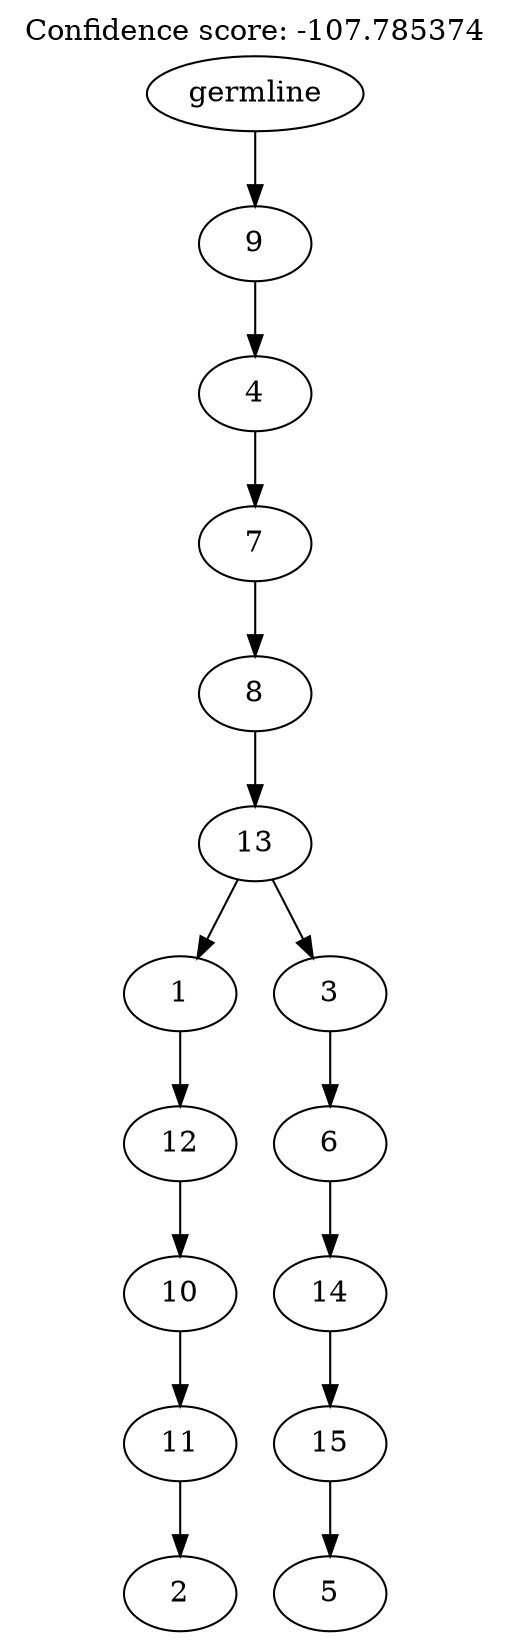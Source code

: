 digraph g {
	"14" -> "15";
	"15" [label="2"];
	"13" -> "14";
	"14" [label="11"];
	"12" -> "13";
	"13" [label="10"];
	"11" -> "12";
	"12" [label="12"];
	"9" -> "10";
	"10" [label="5"];
	"8" -> "9";
	"9" [label="15"];
	"7" -> "8";
	"8" [label="14"];
	"6" -> "7";
	"7" [label="6"];
	"5" -> "6";
	"6" [label="3"];
	"5" -> "11";
	"11" [label="1"];
	"4" -> "5";
	"5" [label="13"];
	"3" -> "4";
	"4" [label="8"];
	"2" -> "3";
	"3" [label="7"];
	"1" -> "2";
	"2" [label="4"];
	"0" -> "1";
	"1" [label="9"];
	"0" [label="germline"];
	labelloc="t";
	label="Confidence score: -107.785374";
}
